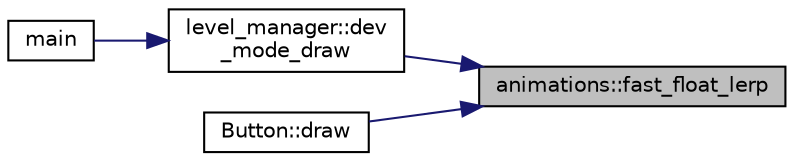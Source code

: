 digraph "animations::fast_float_lerp"
{
 // LATEX_PDF_SIZE
  edge [fontname="Helvetica",fontsize="10",labelfontname="Helvetica",labelfontsize="10"];
  node [fontname="Helvetica",fontsize="10",shape=record];
  rankdir="RL";
  Node1 [label="animations::fast_float_lerp",height=0.2,width=0.4,color="black", fillcolor="grey75", style="filled", fontcolor="black",tooltip=" "];
  Node1 -> Node2 [dir="back",color="midnightblue",fontsize="10",style="solid"];
  Node2 [label="level_manager::dev\l_mode_draw",height=0.2,width=0.4,color="black", fillcolor="white", style="filled",URL="$namespacelevel__manager.html#a44149d743a3b16b842f21e531ba849f4",tooltip=" "];
  Node2 -> Node3 [dir="back",color="midnightblue",fontsize="10",style="solid"];
  Node3 [label="main",height=0.2,width=0.4,color="black", fillcolor="white", style="filled",URL="$main_8cpp.html#a0ddf1224851353fc92bfbff6f499fa97",tooltip=" "];
  Node1 -> Node4 [dir="back",color="midnightblue",fontsize="10",style="solid"];
  Node4 [label="Button::draw",height=0.2,width=0.4,color="black", fillcolor="white", style="filled",URL="$class_button.html#af8e7ae44b12cced98c2b98d337ded40e",tooltip=" "];
}

